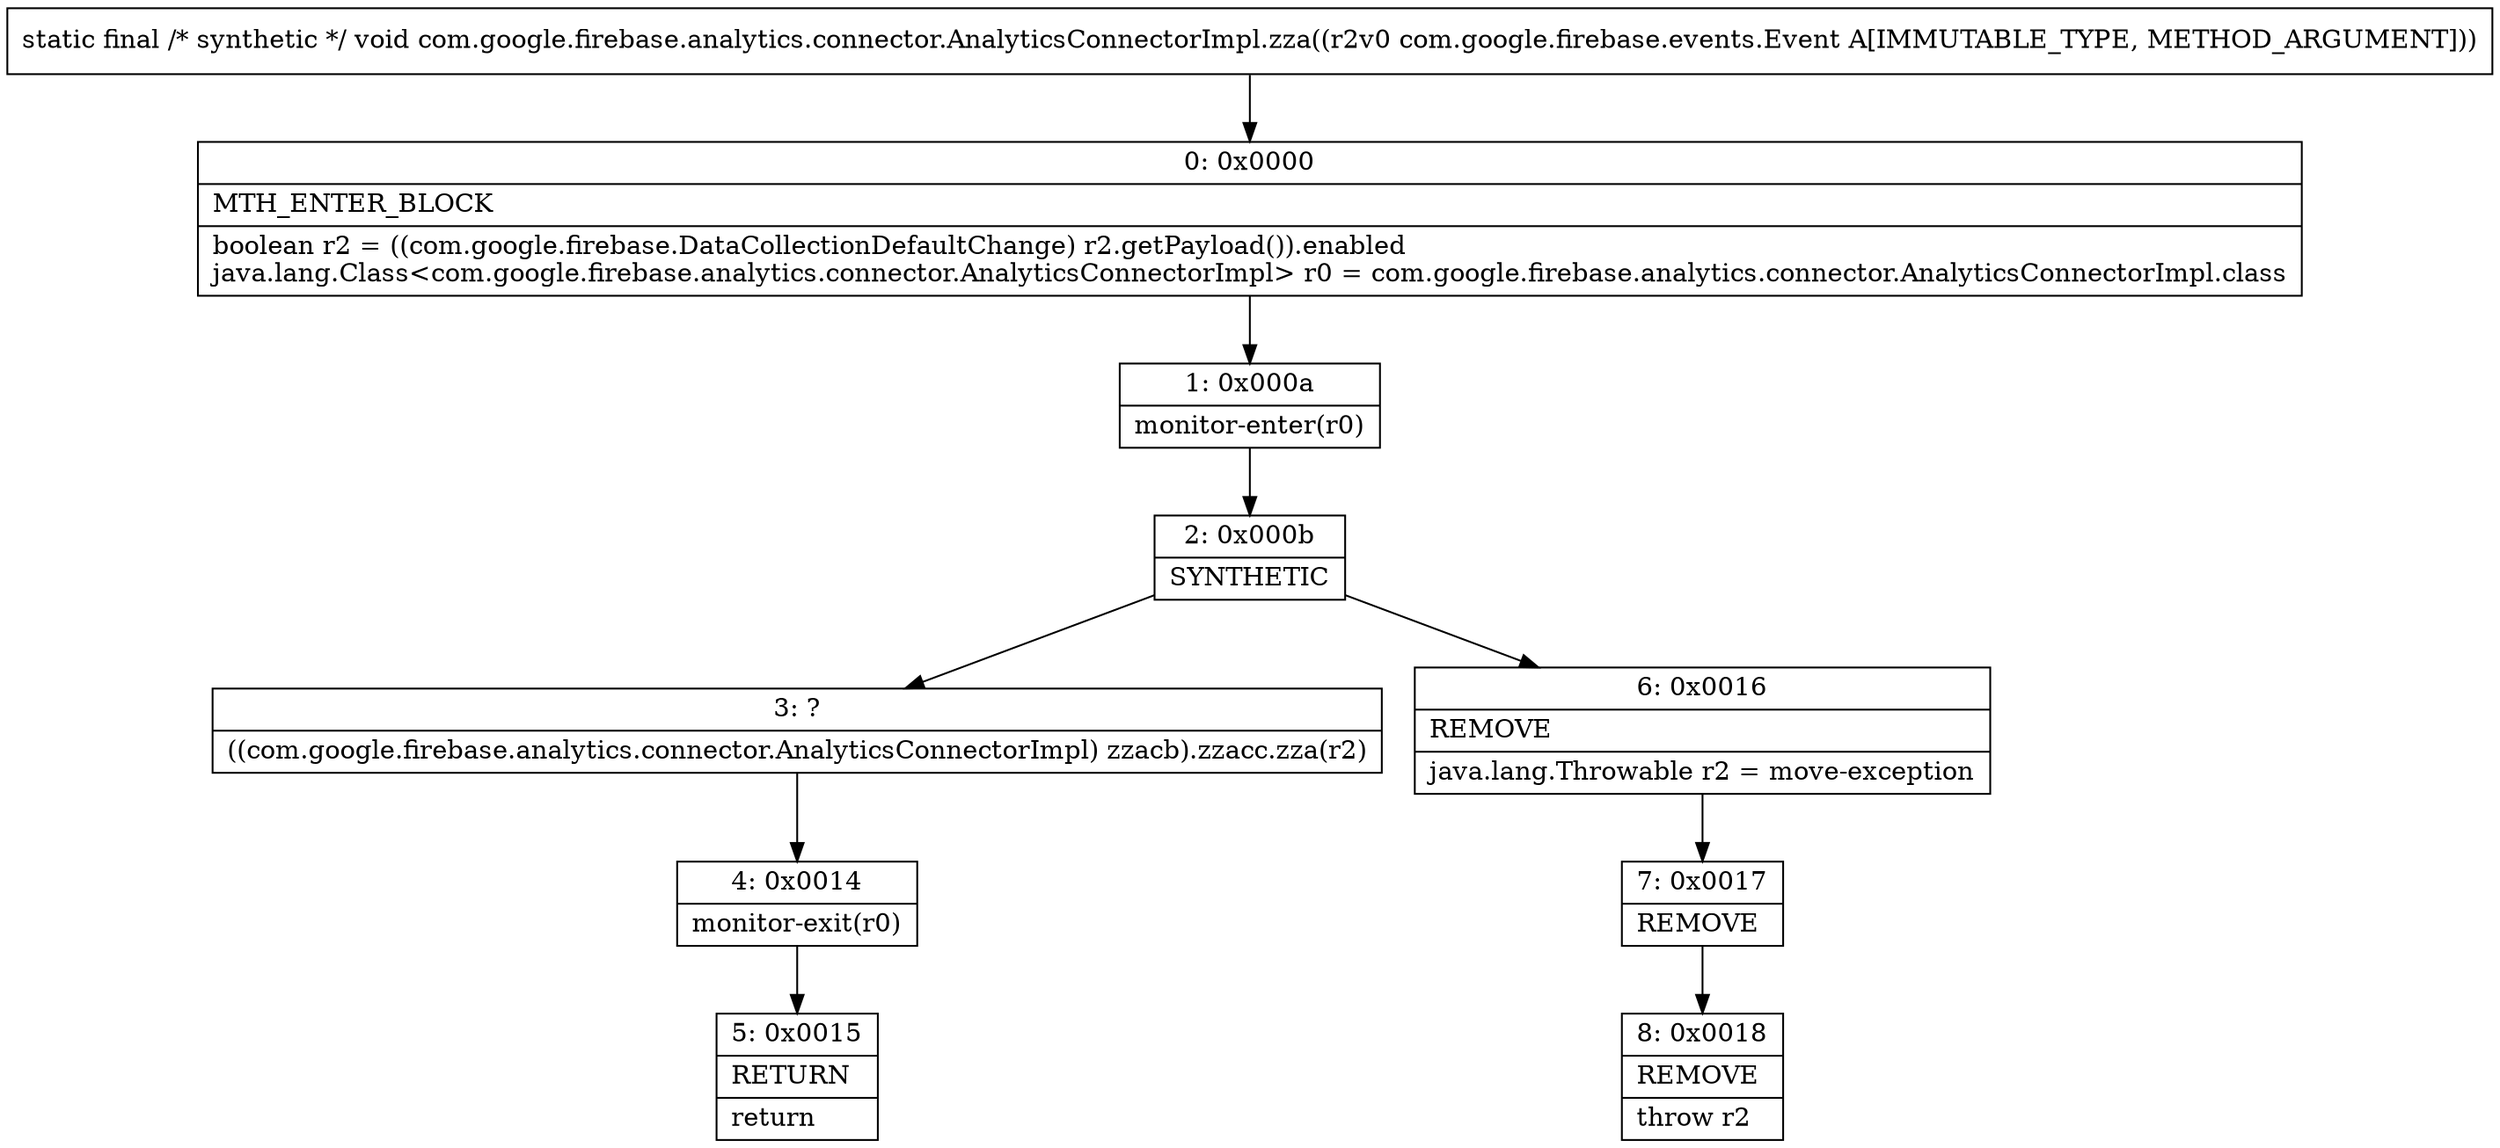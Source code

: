 digraph "CFG forcom.google.firebase.analytics.connector.AnalyticsConnectorImpl.zza(Lcom\/google\/firebase\/events\/Event;)V" {
Node_0 [shape=record,label="{0\:\ 0x0000|MTH_ENTER_BLOCK\l|boolean r2 = ((com.google.firebase.DataCollectionDefaultChange) r2.getPayload()).enabled\ljava.lang.Class\<com.google.firebase.analytics.connector.AnalyticsConnectorImpl\> r0 = com.google.firebase.analytics.connector.AnalyticsConnectorImpl.class\l}"];
Node_1 [shape=record,label="{1\:\ 0x000a|monitor\-enter(r0)\l}"];
Node_2 [shape=record,label="{2\:\ 0x000b|SYNTHETIC\l}"];
Node_3 [shape=record,label="{3\:\ ?|((com.google.firebase.analytics.connector.AnalyticsConnectorImpl) zzacb).zzacc.zza(r2)\l}"];
Node_4 [shape=record,label="{4\:\ 0x0014|monitor\-exit(r0)\l}"];
Node_5 [shape=record,label="{5\:\ 0x0015|RETURN\l|return\l}"];
Node_6 [shape=record,label="{6\:\ 0x0016|REMOVE\l|java.lang.Throwable r2 = move\-exception\l}"];
Node_7 [shape=record,label="{7\:\ 0x0017|REMOVE\l}"];
Node_8 [shape=record,label="{8\:\ 0x0018|REMOVE\l|throw r2\l}"];
MethodNode[shape=record,label="{static final \/* synthetic *\/ void com.google.firebase.analytics.connector.AnalyticsConnectorImpl.zza((r2v0 com.google.firebase.events.Event A[IMMUTABLE_TYPE, METHOD_ARGUMENT])) }"];
MethodNode -> Node_0;
Node_0 -> Node_1;
Node_1 -> Node_2;
Node_2 -> Node_3;
Node_2 -> Node_6;
Node_3 -> Node_4;
Node_4 -> Node_5;
Node_6 -> Node_7;
Node_7 -> Node_8;
}

